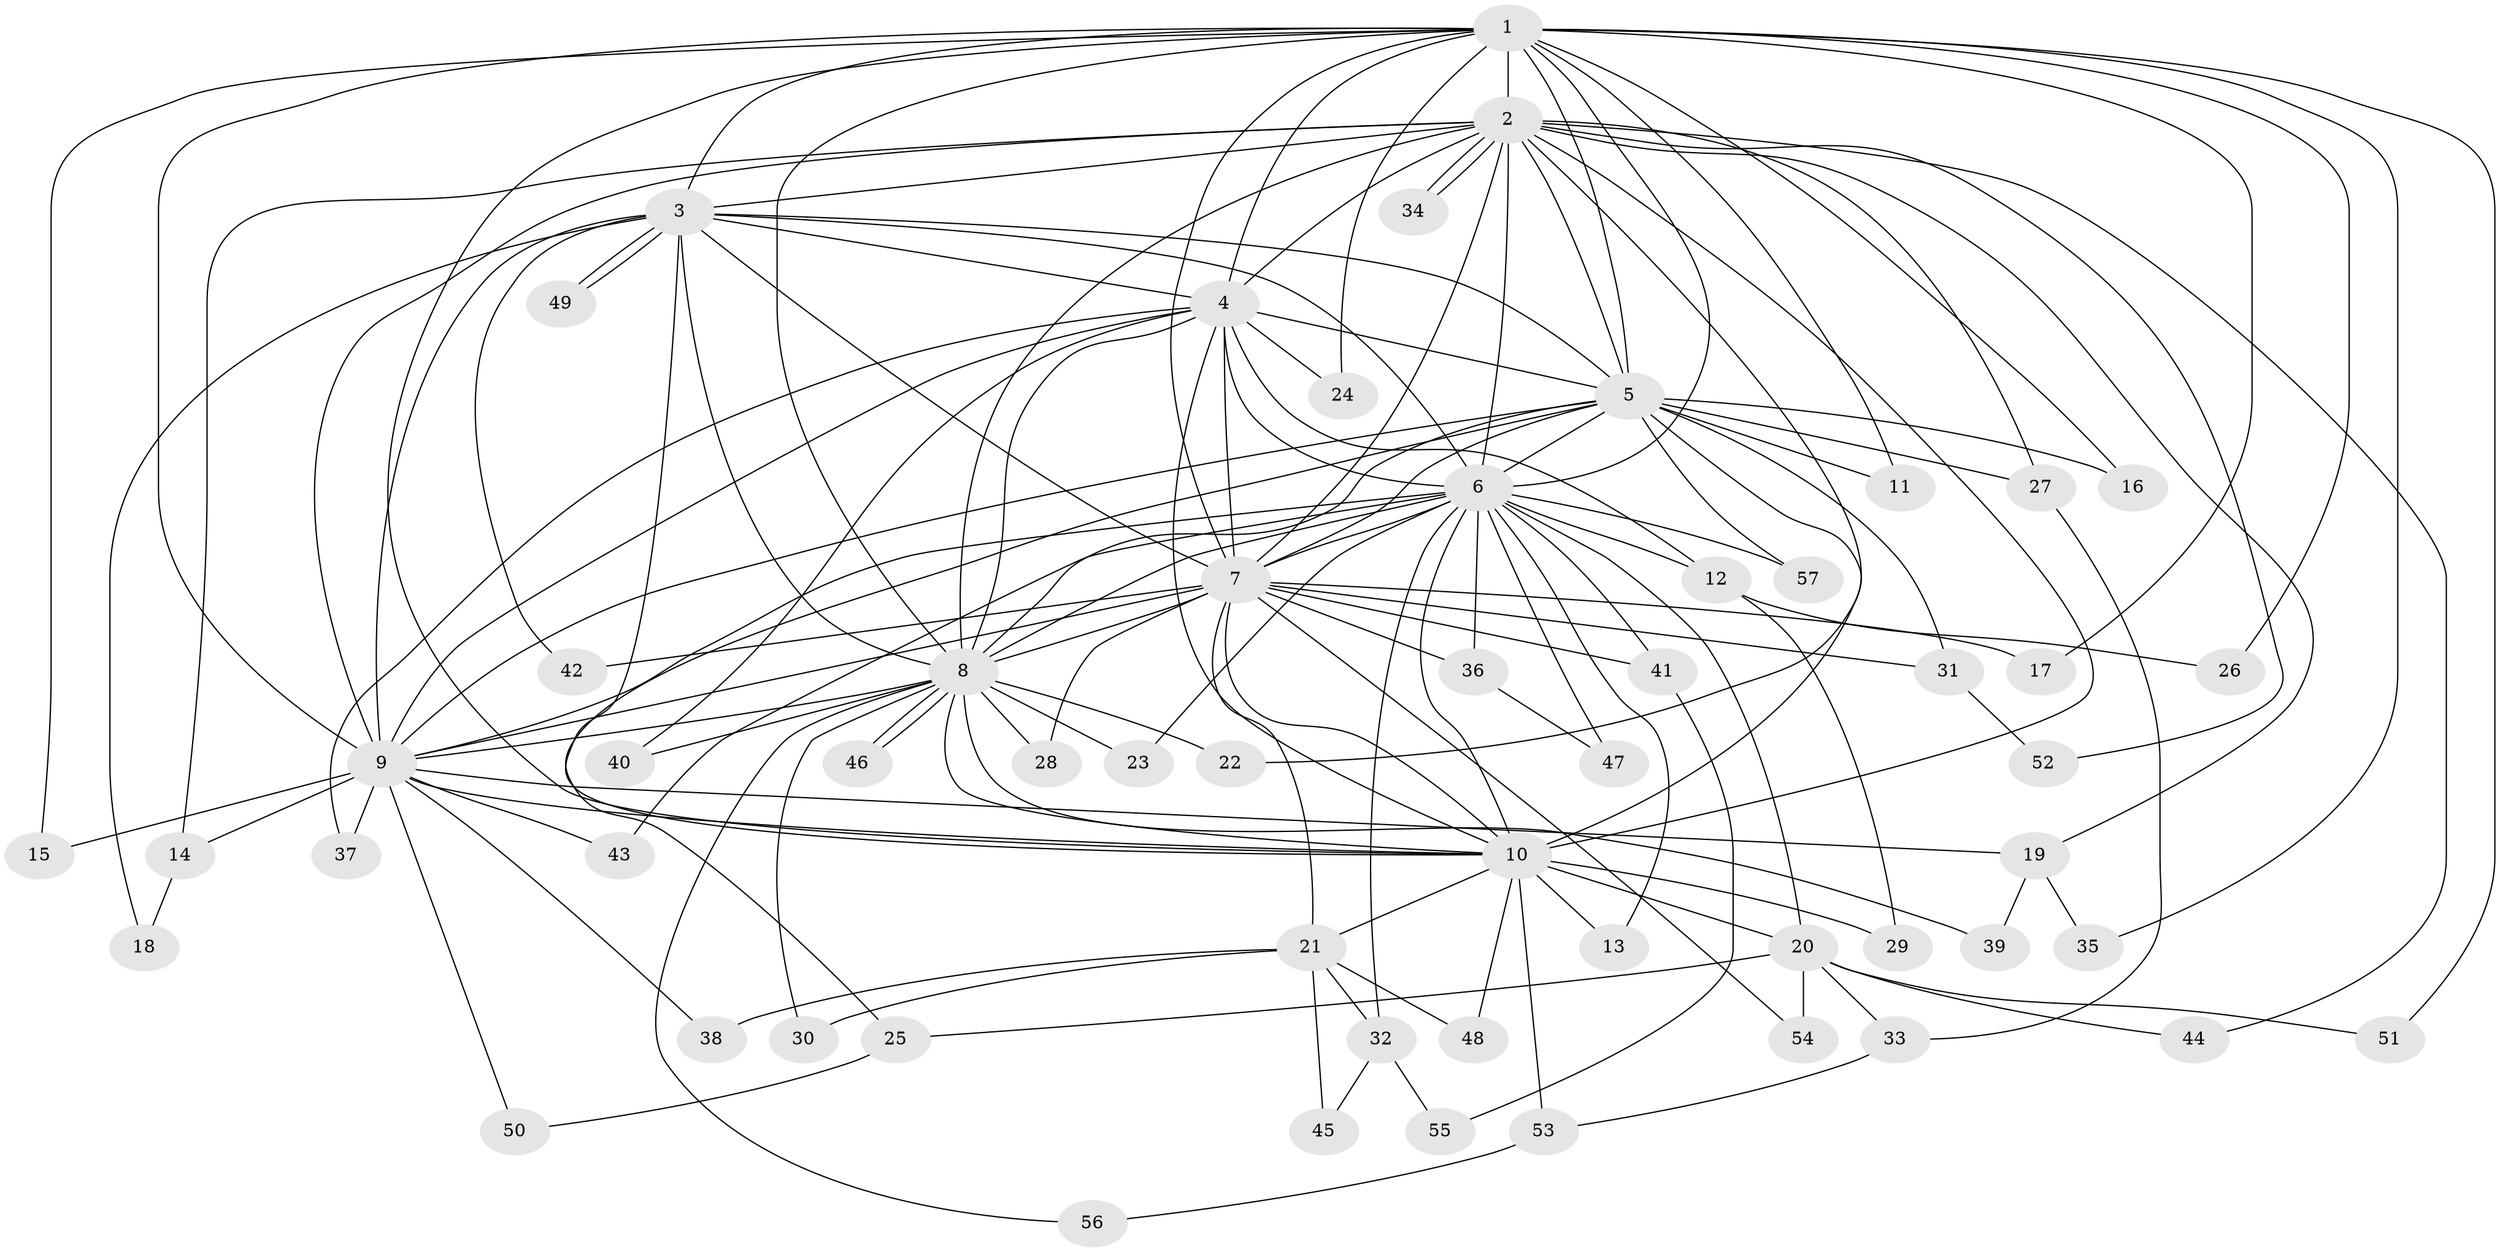 // Generated by graph-tools (version 1.1) at 2025/25/03/09/25 03:25:44]
// undirected, 57 vertices, 139 edges
graph export_dot {
graph [start="1"]
  node [color=gray90,style=filled];
  1;
  2;
  3;
  4;
  5;
  6;
  7;
  8;
  9;
  10;
  11;
  12;
  13;
  14;
  15;
  16;
  17;
  18;
  19;
  20;
  21;
  22;
  23;
  24;
  25;
  26;
  27;
  28;
  29;
  30;
  31;
  32;
  33;
  34;
  35;
  36;
  37;
  38;
  39;
  40;
  41;
  42;
  43;
  44;
  45;
  46;
  47;
  48;
  49;
  50;
  51;
  52;
  53;
  54;
  55;
  56;
  57;
  1 -- 2;
  1 -- 3;
  1 -- 4;
  1 -- 5;
  1 -- 6;
  1 -- 7;
  1 -- 8;
  1 -- 9;
  1 -- 10;
  1 -- 11;
  1 -- 15;
  1 -- 16;
  1 -- 17;
  1 -- 24;
  1 -- 26;
  1 -- 35;
  1 -- 51;
  2 -- 3;
  2 -- 4;
  2 -- 5;
  2 -- 6;
  2 -- 7;
  2 -- 8;
  2 -- 9;
  2 -- 10;
  2 -- 14;
  2 -- 19;
  2 -- 22;
  2 -- 27;
  2 -- 34;
  2 -- 34;
  2 -- 44;
  2 -- 52;
  3 -- 4;
  3 -- 5;
  3 -- 6;
  3 -- 7;
  3 -- 8;
  3 -- 9;
  3 -- 10;
  3 -- 18;
  3 -- 42;
  3 -- 49;
  3 -- 49;
  4 -- 5;
  4 -- 6;
  4 -- 7;
  4 -- 8;
  4 -- 9;
  4 -- 10;
  4 -- 12;
  4 -- 24;
  4 -- 37;
  4 -- 40;
  5 -- 6;
  5 -- 7;
  5 -- 8;
  5 -- 9;
  5 -- 10;
  5 -- 11;
  5 -- 16;
  5 -- 25;
  5 -- 27;
  5 -- 31;
  5 -- 57;
  6 -- 7;
  6 -- 8;
  6 -- 9;
  6 -- 10;
  6 -- 12;
  6 -- 13;
  6 -- 20;
  6 -- 23;
  6 -- 32;
  6 -- 36;
  6 -- 41;
  6 -- 43;
  6 -- 47;
  6 -- 57;
  7 -- 8;
  7 -- 9;
  7 -- 10;
  7 -- 17;
  7 -- 21;
  7 -- 28;
  7 -- 31;
  7 -- 36;
  7 -- 41;
  7 -- 42;
  7 -- 54;
  8 -- 9;
  8 -- 10;
  8 -- 22;
  8 -- 23;
  8 -- 28;
  8 -- 30;
  8 -- 39;
  8 -- 40;
  8 -- 46;
  8 -- 46;
  8 -- 56;
  9 -- 10;
  9 -- 14;
  9 -- 15;
  9 -- 19;
  9 -- 37;
  9 -- 38;
  9 -- 43;
  9 -- 50;
  10 -- 13;
  10 -- 20;
  10 -- 21;
  10 -- 29;
  10 -- 48;
  10 -- 53;
  12 -- 26;
  12 -- 29;
  14 -- 18;
  19 -- 35;
  19 -- 39;
  20 -- 25;
  20 -- 33;
  20 -- 44;
  20 -- 51;
  20 -- 54;
  21 -- 30;
  21 -- 32;
  21 -- 38;
  21 -- 45;
  21 -- 48;
  25 -- 50;
  27 -- 33;
  31 -- 52;
  32 -- 45;
  32 -- 55;
  33 -- 53;
  36 -- 47;
  41 -- 55;
  53 -- 56;
}

